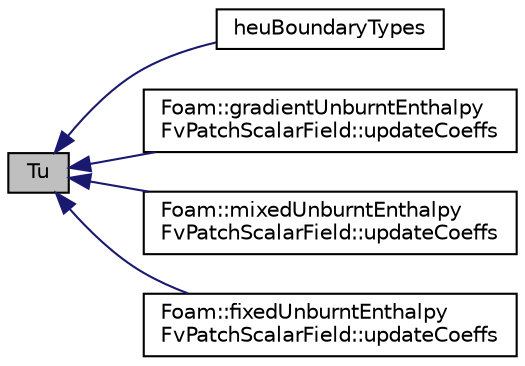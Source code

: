 digraph "Tu"
{
  bgcolor="transparent";
  edge [fontname="Helvetica",fontsize="10",labelfontname="Helvetica",labelfontsize="10"];
  node [fontname="Helvetica",fontsize="10",shape=record];
  rankdir="LR";
  Node1 [label="Tu",height=0.2,width=0.4,color="black", fillcolor="grey75", style="filled", fontcolor="black"];
  Node1 -> Node2 [dir="back",color="midnightblue",fontsize="10",style="solid",fontname="Helvetica"];
  Node2 [label="heuBoundaryTypes",height=0.2,width=0.4,color="black",URL="$a02003.html#af3482f1aa6983b4fd1f43b7c0be0d40d"];
  Node1 -> Node3 [dir="back",color="midnightblue",fontsize="10",style="solid",fontname="Helvetica"];
  Node3 [label="Foam::gradientUnburntEnthalpy\lFvPatchScalarField::updateCoeffs",height=0.2,width=0.4,color="black",URL="$a00932.html#a7e24eafac629d3733181cd942d4c902f",tooltip="Update the coefficients associated with the patch field. "];
  Node1 -> Node4 [dir="back",color="midnightblue",fontsize="10",style="solid",fontname="Helvetica"];
  Node4 [label="Foam::mixedUnburntEnthalpy\lFvPatchScalarField::updateCoeffs",height=0.2,width=0.4,color="black",URL="$a01505.html#a7e24eafac629d3733181cd942d4c902f",tooltip="Update the coefficients associated with the patch field. "];
  Node1 -> Node5 [dir="back",color="midnightblue",fontsize="10",style="solid",fontname="Helvetica"];
  Node5 [label="Foam::fixedUnburntEnthalpy\lFvPatchScalarField::updateCoeffs",height=0.2,width=0.4,color="black",URL="$a00828.html#a7e24eafac629d3733181cd942d4c902f",tooltip="Update the coefficients associated with the patch field. "];
}
